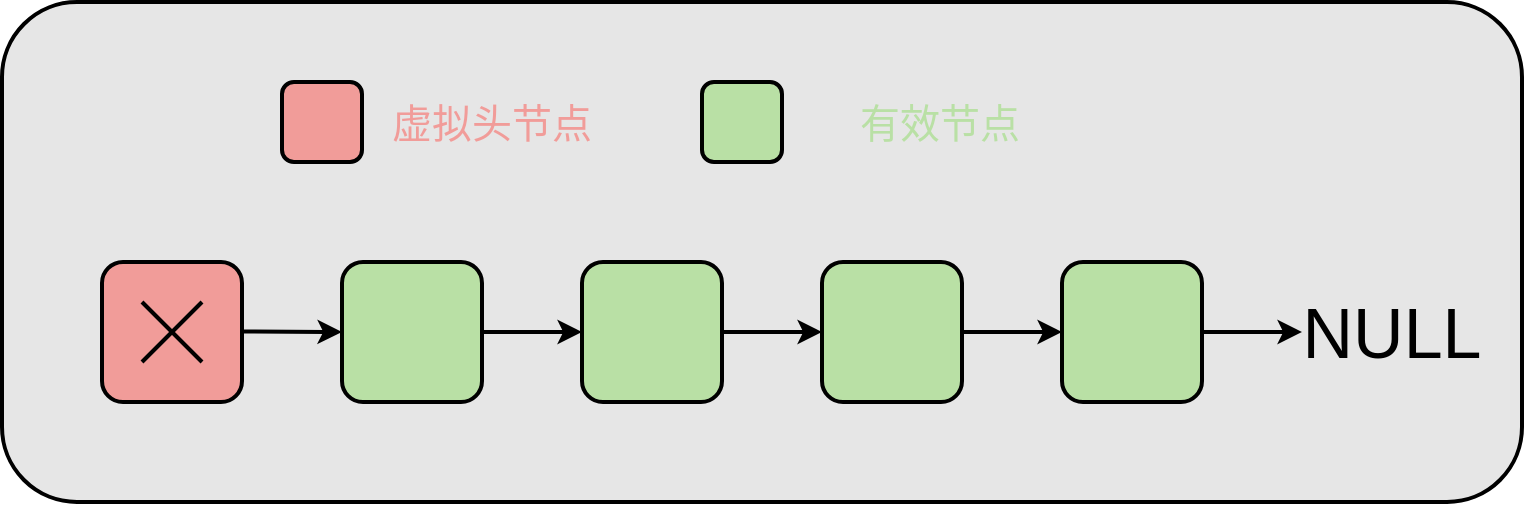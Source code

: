 <mxfile version="14.9.0" type="device"><diagram id="wD4z6tDc_k-A4Lxnjeki" name="Page-1"><mxGraphModel dx="1865" dy="1660" grid="1" gridSize="10" guides="1" tooltips="1" connect="1" arrows="1" fold="1" page="1" pageScale="1" pageWidth="827" pageHeight="1169" math="0" shadow="0"><root><mxCell id="0"/><mxCell id="1" parent="0"/><mxCell id="thGLHTjd5gIzPoK1nVrs-22" value="" style="rounded=1;whiteSpace=wrap;html=1;strokeWidth=2;fillColor=#E6E6E6;" vertex="1" parent="1"><mxGeometry width="760" height="250" as="geometry"/></mxCell><mxCell id="thGLHTjd5gIzPoK1nVrs-2" value="" style="rounded=1;whiteSpace=wrap;html=1;strokeWidth=2;fillColor=#F19C99;" vertex="1" parent="1"><mxGeometry x="50" y="130" width="70" height="70" as="geometry"/></mxCell><mxCell id="thGLHTjd5gIzPoK1nVrs-3" value="" style="rounded=1;whiteSpace=wrap;html=1;strokeWidth=2;fillColor=#B9E0A5;" vertex="1" parent="1"><mxGeometry x="170" y="130" width="70" height="70" as="geometry"/></mxCell><mxCell id="thGLHTjd5gIzPoK1nVrs-4" value="" style="rounded=1;whiteSpace=wrap;html=1;strokeWidth=2;fillColor=#B9E0A5;" vertex="1" parent="1"><mxGeometry x="290" y="130" width="70" height="70" as="geometry"/></mxCell><mxCell id="thGLHTjd5gIzPoK1nVrs-5" value="" style="rounded=1;whiteSpace=wrap;html=1;strokeWidth=2;fillColor=#B9E0A5;" vertex="1" parent="1"><mxGeometry x="410" y="130" width="70" height="70" as="geometry"/></mxCell><mxCell id="thGLHTjd5gIzPoK1nVrs-6" value="" style="rounded=1;whiteSpace=wrap;html=1;strokeWidth=2;fillColor=#B9E0A5;" vertex="1" parent="1"><mxGeometry x="530" y="130" width="70" height="70" as="geometry"/></mxCell><mxCell id="thGLHTjd5gIzPoK1nVrs-7" value="" style="endArrow=classic;html=1;entryX=0;entryY=0.5;entryDx=0;entryDy=0;strokeWidth=2;" edge="1" parent="1" target="thGLHTjd5gIzPoK1nVrs-3"><mxGeometry width="50" height="50" relative="1" as="geometry"><mxPoint x="120" y="164.71" as="sourcePoint"/><mxPoint x="170" y="164.71" as="targetPoint"/></mxGeometry></mxCell><mxCell id="thGLHTjd5gIzPoK1nVrs-8" value="" style="endArrow=classic;html=1;strokeWidth=2;exitX=1;exitY=0.5;exitDx=0;exitDy=0;entryX=0;entryY=0.5;entryDx=0;entryDy=0;" edge="1" parent="1" source="thGLHTjd5gIzPoK1nVrs-3" target="thGLHTjd5gIzPoK1nVrs-4"><mxGeometry width="50" height="50" relative="1" as="geometry"><mxPoint x="250" y="164.71" as="sourcePoint"/><mxPoint x="290" y="165" as="targetPoint"/></mxGeometry></mxCell><mxCell id="thGLHTjd5gIzPoK1nVrs-9" value="" style="endArrow=classic;html=1;strokeWidth=2;exitX=1;exitY=0.5;exitDx=0;exitDy=0;entryX=0;entryY=0.5;entryDx=0;entryDy=0;" edge="1" parent="1" source="thGLHTjd5gIzPoK1nVrs-4" target="thGLHTjd5gIzPoK1nVrs-5"><mxGeometry width="50" height="50" relative="1" as="geometry"><mxPoint x="380" y="164.8" as="sourcePoint"/><mxPoint x="410" y="165" as="targetPoint"/></mxGeometry></mxCell><mxCell id="thGLHTjd5gIzPoK1nVrs-10" value="" style="endArrow=classic;html=1;strokeWidth=2;exitX=1;exitY=0.5;exitDx=0;exitDy=0;entryX=0;entryY=0.5;entryDx=0;entryDy=0;" edge="1" parent="1" source="thGLHTjd5gIzPoK1nVrs-5" target="thGLHTjd5gIzPoK1nVrs-6"><mxGeometry width="50" height="50" relative="1" as="geometry"><mxPoint x="510" y="165" as="sourcePoint"/><mxPoint x="520" y="165" as="targetPoint"/></mxGeometry></mxCell><mxCell id="thGLHTjd5gIzPoK1nVrs-11" value="" style="endArrow=classic;html=1;strokeWidth=2;exitX=1;exitY=0.5;exitDx=0;exitDy=0;" edge="1" parent="1" source="thGLHTjd5gIzPoK1nVrs-6"><mxGeometry width="50" height="50" relative="1" as="geometry"><mxPoint x="620" y="164.76" as="sourcePoint"/><mxPoint x="650" y="165" as="targetPoint"/></mxGeometry></mxCell><mxCell id="thGLHTjd5gIzPoK1nVrs-12" value="&lt;font style=&quot;font-size: 35px&quot;&gt;NULL&lt;/font&gt;" style="text;html=1;strokeColor=none;fillColor=none;align=center;verticalAlign=middle;whiteSpace=wrap;rounded=0;" vertex="1" parent="1"><mxGeometry x="660" y="142.5" width="70" height="45" as="geometry"/></mxCell><mxCell id="thGLHTjd5gIzPoK1nVrs-14" value="" style="endArrow=none;html=1;strokeWidth=2;" edge="1" parent="1"><mxGeometry width="50" height="50" relative="1" as="geometry"><mxPoint x="70" y="180" as="sourcePoint"/><mxPoint x="100" y="150" as="targetPoint"/></mxGeometry></mxCell><mxCell id="thGLHTjd5gIzPoK1nVrs-15" value="" style="endArrow=none;html=1;strokeWidth=2;" edge="1" parent="1"><mxGeometry width="50" height="50" relative="1" as="geometry"><mxPoint x="70" y="150" as="sourcePoint"/><mxPoint x="100" y="180" as="targetPoint"/></mxGeometry></mxCell><mxCell id="thGLHTjd5gIzPoK1nVrs-16" value="" style="rounded=1;whiteSpace=wrap;html=1;strokeWidth=2;fillColor=#F19C99;" vertex="1" parent="1"><mxGeometry x="140" y="40" width="40" height="40" as="geometry"/></mxCell><mxCell id="thGLHTjd5gIzPoK1nVrs-17" value="&lt;font style=&quot;font-size: 20px&quot; color=&quot;#f19c99&quot;&gt;虚拟头节点&lt;/font&gt;" style="text;html=1;strokeColor=none;fillColor=none;align=center;verticalAlign=middle;whiteSpace=wrap;rounded=0;" vertex="1" parent="1"><mxGeometry x="190" y="40" width="110" height="40" as="geometry"/></mxCell><mxCell id="thGLHTjd5gIzPoK1nVrs-18" value="" style="rounded=1;whiteSpace=wrap;html=1;strokeWidth=2;fillColor=#B9E0A5;" vertex="1" parent="1"><mxGeometry x="350" y="40" width="40" height="40" as="geometry"/></mxCell><mxCell id="thGLHTjd5gIzPoK1nVrs-19" value="&lt;font style=&quot;font-size: 20px&quot; color=&quot;#b9e0a5&quot;&gt;有效节点&lt;/font&gt;" style="text;html=1;strokeColor=none;fillColor=none;align=center;verticalAlign=middle;whiteSpace=wrap;rounded=0;" vertex="1" parent="1"><mxGeometry x="414" y="40" width="110" height="40" as="geometry"/></mxCell></root></mxGraphModel></diagram></mxfile>